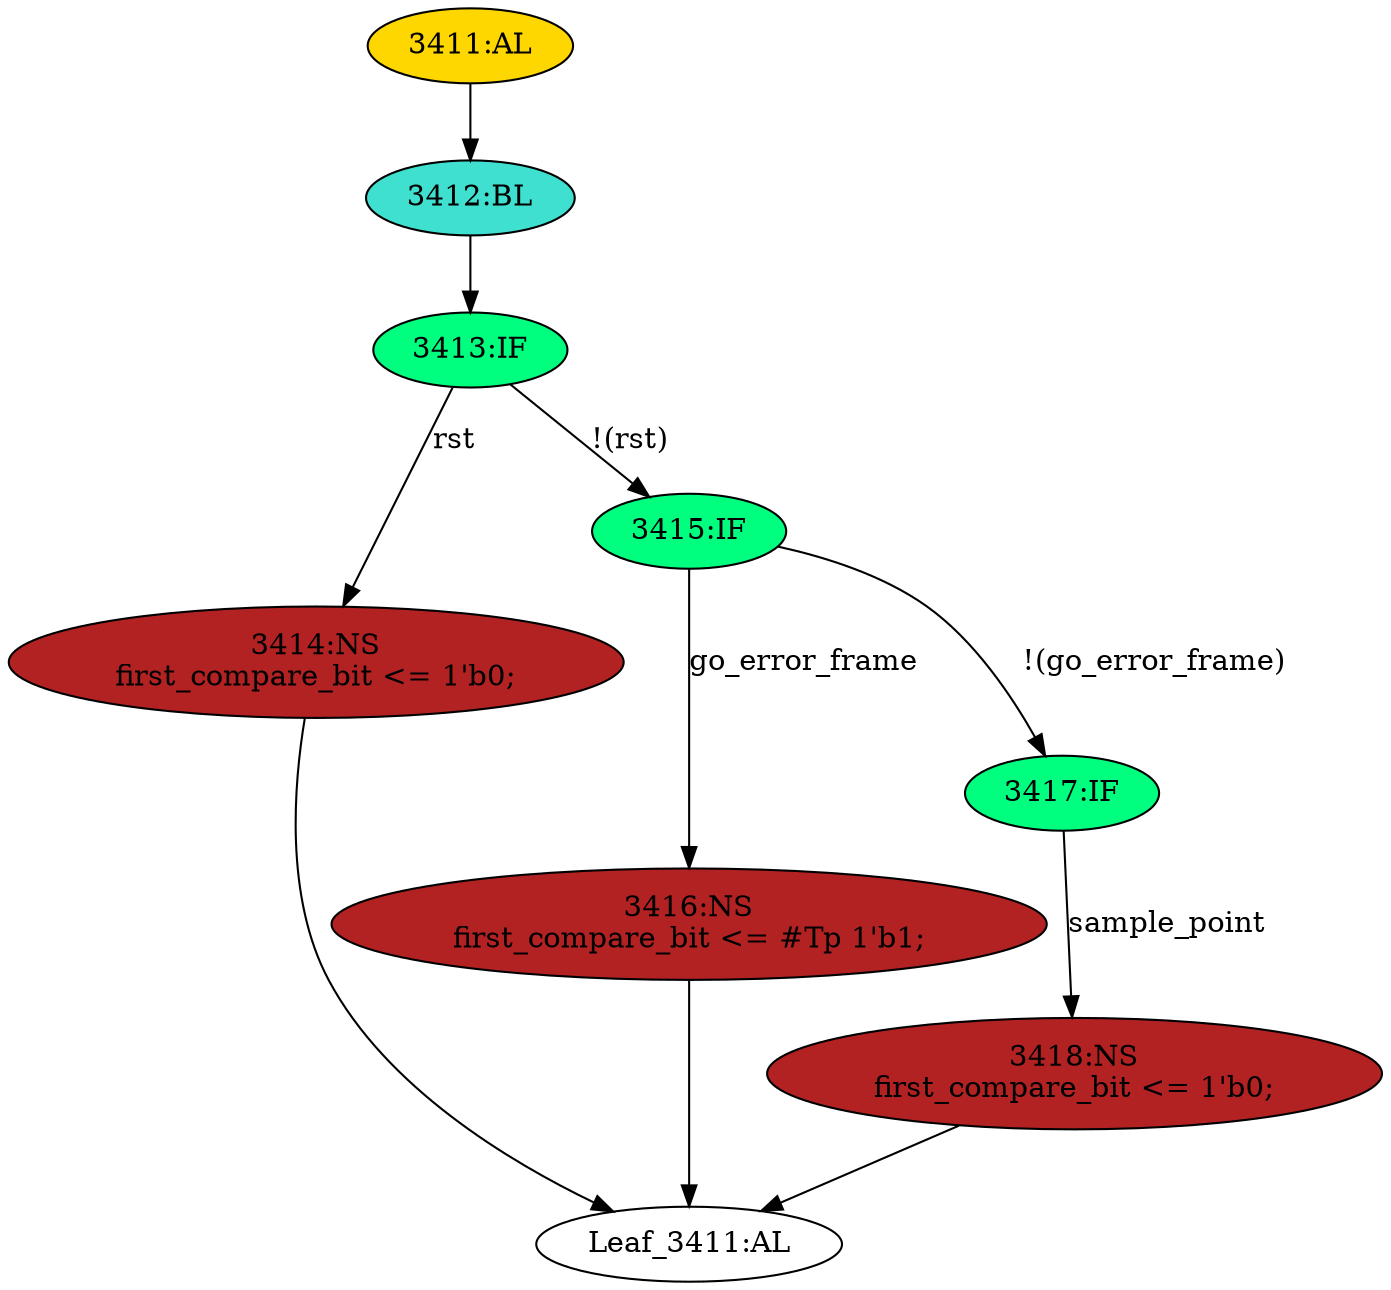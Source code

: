 strict digraph "" {
	node [label="\N"];
	"3416:NS"	 [ast="<pyverilog.vparser.ast.NonblockingSubstitution object at 0x7f44f693d9d0>",
		fillcolor=firebrick,
		label="3416:NS
first_compare_bit <= #Tp 1'b1;",
		statements="[<pyverilog.vparser.ast.NonblockingSubstitution object at 0x7f44f693d9d0>]",
		style=filled,
		typ=NonblockingSubstitution];
	"Leaf_3411:AL"	 [def_var="['first_compare_bit']",
		label="Leaf_3411:AL"];
	"3416:NS" -> "Leaf_3411:AL"	 [cond="[]",
		lineno=None];
	"3418:NS"	 [ast="<pyverilog.vparser.ast.NonblockingSubstitution object at 0x7f44f693dbd0>",
		fillcolor=firebrick,
		label="3418:NS
first_compare_bit <= 1'b0;",
		statements="[<pyverilog.vparser.ast.NonblockingSubstitution object at 0x7f44f693dbd0>]",
		style=filled,
		typ=NonblockingSubstitution];
	"3418:NS" -> "Leaf_3411:AL"	 [cond="[]",
		lineno=None];
	"3414:NS"	 [ast="<pyverilog.vparser.ast.NonblockingSubstitution object at 0x7f44f693dd50>",
		fillcolor=firebrick,
		label="3414:NS
first_compare_bit <= 1'b0;",
		statements="[<pyverilog.vparser.ast.NonblockingSubstitution object at 0x7f44f693dd50>]",
		style=filled,
		typ=NonblockingSubstitution];
	"3414:NS" -> "Leaf_3411:AL"	 [cond="[]",
		lineno=None];
	"3415:IF"	 [ast="<pyverilog.vparser.ast.IfStatement object at 0x7f44f69491d0>",
		fillcolor=springgreen,
		label="3415:IF",
		statements="[]",
		style=filled,
		typ=IfStatement];
	"3415:IF" -> "3416:NS"	 [cond="['go_error_frame']",
		label=go_error_frame,
		lineno=3415];
	"3417:IF"	 [ast="<pyverilog.vparser.ast.IfStatement object at 0x7f44f6949210>",
		fillcolor=springgreen,
		label="3417:IF",
		statements="[]",
		style=filled,
		typ=IfStatement];
	"3415:IF" -> "3417:IF"	 [cond="['go_error_frame']",
		label="!(go_error_frame)",
		lineno=3415];
	"3411:AL"	 [ast="<pyverilog.vparser.ast.Always object at 0x7f44f693df90>",
		clk_sens=True,
		fillcolor=gold,
		label="3411:AL",
		sens="['clk', 'rst']",
		statements="[]",
		style=filled,
		typ=Always,
		use_var="['rst', 'sample_point', 'go_error_frame']"];
	"3412:BL"	 [ast="<pyverilog.vparser.ast.Block object at 0x7f44f6949150>",
		fillcolor=turquoise,
		label="3412:BL",
		statements="[]",
		style=filled,
		typ=Block];
	"3411:AL" -> "3412:BL"	 [cond="[]",
		lineno=None];
	"3413:IF"	 [ast="<pyverilog.vparser.ast.IfStatement object at 0x7f44f6949190>",
		fillcolor=springgreen,
		label="3413:IF",
		statements="[]",
		style=filled,
		typ=IfStatement];
	"3413:IF" -> "3414:NS"	 [cond="['rst']",
		label=rst,
		lineno=3413];
	"3413:IF" -> "3415:IF"	 [cond="['rst']",
		label="!(rst)",
		lineno=3413];
	"3417:IF" -> "3418:NS"	 [cond="['sample_point']",
		label=sample_point,
		lineno=3417];
	"3412:BL" -> "3413:IF"	 [cond="[]",
		lineno=None];
}
